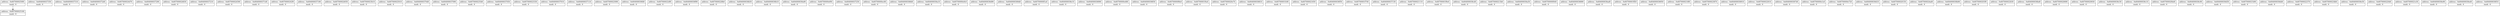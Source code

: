 digraph {
	node [shape=record]
	node0x607000025160 [label = "{address : 0x607000025160 |mask : 6}"];

	node0x604000037350 [label = "{address : 0x604000037350 |mask : 6}"];

	node0x604000037310 [label = "{address : 0x604000037310 |mask : 6}"];

	node0x6070000250f0 [label = "{address : 0x6070000250f0 |mask : 6}"];

	 node0x6070000250f0 -> node0x607000025160 [color=black];
	node0x607000025160 [label = "{address : 0x607000025160 |mask : 6}"];

	node0x6040000372d0 [label = "{address : 0x6040000372d0 |mask : 6}"];

	node0x607000024d70 [label = "{address : 0x607000024d70 |mask : 6}"];

	node0x604000037290 [label = "{address : 0x604000037290 |mask : 6}"];

	node0x607000024830 [label = "{address : 0x607000024830 |mask : 6}"];

	node0x604000037210 [label = "{address : 0x604000037210 |mask : 6}"];

	node0x607000024590 [label = "{address : 0x607000024590 |mask : 6}"];

	node0x6040000371d0 [label = "{address : 0x6040000371d0 |mask : 6}"];

	node0x6070000242f0 [label = "{address : 0x6070000242f0 |mask : 6}"];

	node0x604000037190 [label = "{address : 0x604000037190 |mask : 6}"];

	node0x607000024050 [label = "{address : 0x607000024050 |mask : 6}"];

	node0x607000023b10 [label = "{address : 0x607000023b10 |mask : 6}"];

	node0x607000025010 [label = "{address : 0x607000025010 |mask : 6}"];

	node0x6040000370d0 [label = "{address : 0x6040000370d0 |mask : 6}"];

	node0x604000037090 [label = "{address : 0x604000037090 |mask : 6}"];

	node0x6070000235d0 [label = "{address : 0x6070000235d0 |mask : 6}"];

	node0x604000037050 [label = "{address : 0x604000037050 |mask : 6}"];

	node0x607000023330 [label = "{address : 0x607000023330 |mask : 6}"];

	node0x604000037010 [label = "{address : 0x604000037010 |mask : 6}"];

	node0x604000037110 [label = "{address : 0x604000037110 |mask : 6}"];

	node0x607000023090 [label = "{address : 0x607000023090 |mask : 6}"];

	node0x604000036fd0 [label = "{address : 0x604000036fd0 |mask : 6}"];

	node0x607000022df0 [label = "{address : 0x607000022df0 |mask : 6}"];

	node0x604000036f90 [label = "{address : 0x604000036f90 |mask : 6}"];

	node0x6070000228b0 [label = "{address : 0x6070000228b0 |mask : 6}"];

	node0x604000036b50 [label = "{address : 0x604000036b50 |mask : 6}"];

	node0x604000036b10 [label = "{address : 0x604000036b10 |mask : 6}"];

	node0x604000036a90 [label = "{address : 0x604000036a90 |mask : 6}"];

	node0x60700000ef00 [label = "{address : 0x60700000ef00 |mask : 6}"];

	node0x604000037250 [label = "{address : 0x604000037250 |mask : 6}"];

	node0x60700000ec60 [label = "{address : 0x60700000ec60 |mask : 6}"];

	node0x6040000368d0 [label = "{address : 0x6040000368d0 |mask : 6}"];

	node0x604000036a10 [label = "{address : 0x604000036a10 |mask : 6}"];

	node0x60700000e9c0 [label = "{address : 0x60700000e9c0 |mask : 6}"];

	node0x604000036d90 [label = "{address : 0x604000036d90 |mask : 6}"];

	node0x6040000369d0 [label = "{address : 0x6040000369d0 |mask : 6}"];

	node0x60700000f1a0 [label = "{address : 0x60700000f1a0 |mask : 6}"];

	node0x604000036e10 [label = "{address : 0x604000036e10 |mask : 6}"];

	node0x604000036990 [label = "{address : 0x604000036990 |mask : 6}"];

	node0x60700000e480 [label = "{address : 0x60700000e480 |mask : 6}"];

	node0x604000036850 [label = "{address : 0x604000036850 |mask : 6}"];

	node0x60700000f6e0 [label = "{address : 0x60700000f6e0 |mask : 6}"];

	node0x60700001f4a0 [label = "{address : 0x60700001f4a0 |mask : 6}"];

	node0x607000020e70 [label = "{address : 0x607000020e70 |mask : 6}"];

	node0x604000036810 [label = "{address : 0x604000036810 |mask : 6}"];

	node0x60700001fc80 [label = "{address : 0x60700001fc80 |mask : 6}"];

	node0x607000021650 [label = "{address : 0x607000021650 |mask : 6}"];

	node0x604000036f50 [label = "{address : 0x604000036f50 |mask : 6}"];

	node0x60700001f740 [label = "{address : 0x60700001f740 |mask : 6}"];

	node0x604000037150 [label = "{address : 0x604000037150 |mask : 6}"];

	node0x607000021110 [label = "{address : 0x607000021110 |mask : 6}"];

	node0x60700001f9e0 [label = "{address : 0x60700001f9e0 |mask : 6}"];

	node0x604000036cd0 [label = "{address : 0x604000036cd0 |mask : 6}"];

	node0x6070000213b0 [label = "{address : 0x6070000213b0 |mask : 6}"];

	node0x604000036a50 [label = "{address : 0x604000036a50 |mask : 6}"];

	node0x60700000f440 [label = "{address : 0x60700000f440 |mask : 6}"];

	node0x604000036890 [label = "{address : 0x604000036890 |mask : 6}"];

	node0x604000036ad0 [label = "{address : 0x604000036ad0 |mask : 6}"];

	node0x60700001ff20 [label = "{address : 0x60700001ff20 |mask : 6}"];

	node0x604000036950 [label = "{address : 0x604000036950 |mask : 6}"];

	node0x6070000218f0 [label = "{address : 0x6070000218f0 |mask : 6}"];

	node0x607000023870 [label = "{address : 0x607000023870 |mask : 6}"];

	node0x604000036910 [label = "{address : 0x604000036910 |mask : 6}"];

	node0x607000022610 [label = "{address : 0x607000022610 |mask : 6}"];

	node0x6040000367d0 [label = "{address : 0x6040000367d0 |mask : 6}"];

	node0x60700000e1e0 [label = "{address : 0x60700000e1e0 |mask : 6}"];

	node0x60700000e720 [label = "{address : 0x60700000e720 |mask : 6}"];

	node0x604000036d10 [label = "{address : 0x604000036d10 |mask : 6}"];

	node0x607000020150 [label = "{address : 0x607000020150 |mask : 6}"];

	node0x607000024ad0 [label = "{address : 0x607000024ad0 |mask : 6}"];

	node0x604000036b90 [label = "{address : 0x604000036b90 |mask : 6}"];

	node0x6070000203f0 [label = "{address : 0x6070000203f0 |mask : 6}"];

	node0x607000022b50 [label = "{address : 0x607000022b50 |mask : 6}"];

	node0x604000036bd0 [label = "{address : 0x604000036bd0 |mask : 6}"];

	node0x607000020690 [label = "{address : 0x607000020690 |mask : 6}"];

	node0x607000020930 [label = "{address : 0x607000020930 |mask : 6}"];

	node0x604000036c50 [label = "{address : 0x604000036c50 |mask : 6}"];

	node0x604000036c10 [label = "{address : 0x604000036c10 |mask : 6}"];

	node0x607000020bd0 [label = "{address : 0x607000020bd0 |mask : 6}"];

	node0x604000036c90 [label = "{address : 0x604000036c90 |mask : 6}"];

	node0x604000036d50 [label = "{address : 0x604000036d50 |mask : 6}"];

	node0x607000021b90 [label = "{address : 0x607000021b90 |mask : 6}"];

	node0x604000036dd0 [label = "{address : 0x604000036dd0 |mask : 6}"];

	node0x607000022370 [label = "{address : 0x607000022370 |mask : 6}"];

	node0x607000023db0 [label = "{address : 0x607000023db0 |mask : 6}"];

	node0x604000036e50 [label = "{address : 0x604000036e50 |mask : 6}"];

	node0x6070000220d0 [label = "{address : 0x6070000220d0 |mask : 6}"];

	node0x607000021e30 [label = "{address : 0x607000021e30 |mask : 6}"];

	node0x604000036e90 [label = "{address : 0x604000036e90 |mask : 6}"];

	node0x604000036ed0 [label = "{address : 0x604000036ed0 |mask : 6}"];

	node0x604000036f10 [label = "{address : 0x604000036f10 |mask : 6}"];

}
